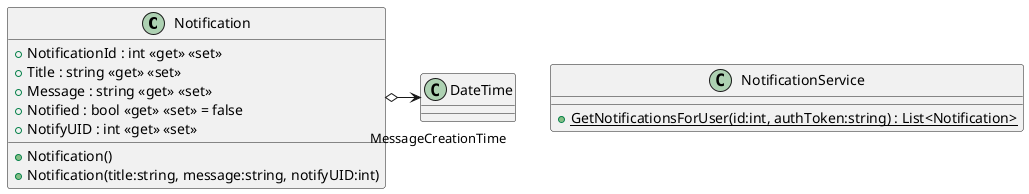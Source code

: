 @startuml
class Notification {
    + NotificationId : int <<get>> <<set>>
    + Title : string <<get>> <<set>>
    + Message : string <<get>> <<set>>
    + Notified : bool <<get>> <<set>> = false
    + NotifyUID : int <<get>> <<set>>
    + Notification()
    + Notification(title:string, message:string, notifyUID:int)
}
class NotificationService {
    + {static} GetNotificationsForUser(id:int, authToken:string) : List<Notification>
}
Notification o-> "MessageCreationTime" DateTime
@enduml
